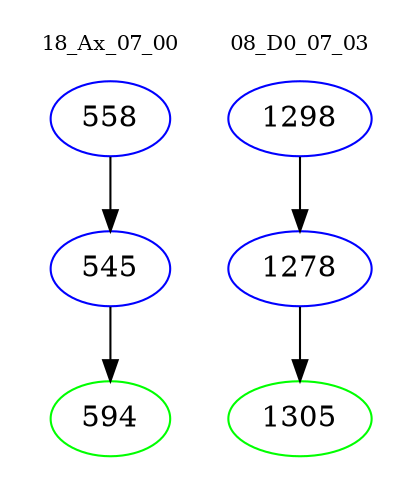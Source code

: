 digraph{
subgraph cluster_0 {
color = white
label = "18_Ax_07_00";
fontsize=10;
T0_558 [label="558", color="blue"]
T0_558 -> T0_545 [color="black"]
T0_545 [label="545", color="blue"]
T0_545 -> T0_594 [color="black"]
T0_594 [label="594", color="green"]
}
subgraph cluster_1 {
color = white
label = "08_D0_07_03";
fontsize=10;
T1_1298 [label="1298", color="blue"]
T1_1298 -> T1_1278 [color="black"]
T1_1278 [label="1278", color="blue"]
T1_1278 -> T1_1305 [color="black"]
T1_1305 [label="1305", color="green"]
}
}
